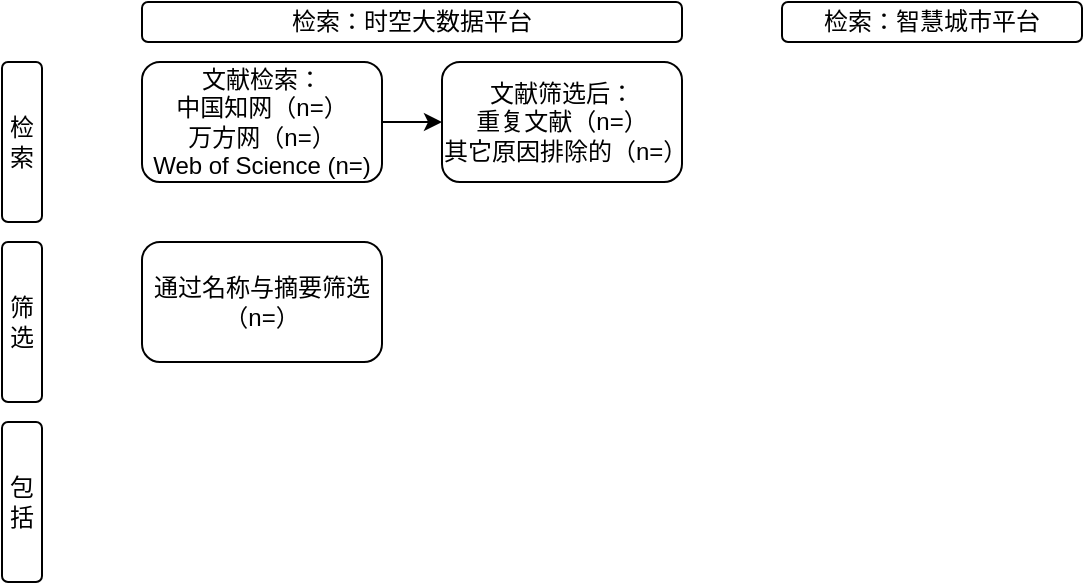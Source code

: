 <mxfile version="24.8.3">
  <diagram name="第 1 页" id="8o8XvhP2dbl5_3nsmxD9">
    <mxGraphModel dx="670" dy="310" grid="1" gridSize="10" guides="1" tooltips="1" connect="1" arrows="1" fold="1" page="1" pageScale="1" pageWidth="827" pageHeight="1169" math="0" shadow="0">
      <root>
        <mxCell id="0" />
        <mxCell id="1" parent="0" />
        <mxCell id="wGT_a7te1NiHUHG1gqh5-1" value="检索" style="rounded=1;whiteSpace=wrap;html=1;" vertex="1" parent="1">
          <mxGeometry x="10" y="150" width="20" height="80" as="geometry" />
        </mxCell>
        <mxCell id="wGT_a7te1NiHUHG1gqh5-2" value="筛选" style="rounded=1;whiteSpace=wrap;html=1;" vertex="1" parent="1">
          <mxGeometry x="10" y="240" width="20" height="80" as="geometry" />
        </mxCell>
        <mxCell id="wGT_a7te1NiHUHG1gqh5-3" value="包括" style="rounded=1;whiteSpace=wrap;html=1;" vertex="1" parent="1">
          <mxGeometry x="10" y="330" width="20" height="80" as="geometry" />
        </mxCell>
        <mxCell id="wGT_a7te1NiHUHG1gqh5-4" value="检索：时空大数据平台" style="rounded=1;whiteSpace=wrap;html=1;" vertex="1" parent="1">
          <mxGeometry x="80" y="120" width="270" height="20" as="geometry" />
        </mxCell>
        <mxCell id="wGT_a7te1NiHUHG1gqh5-5" value="检索：智慧城市平台" style="rounded=1;whiteSpace=wrap;html=1;" vertex="1" parent="1">
          <mxGeometry x="400" y="120" width="150" height="20" as="geometry" />
        </mxCell>
        <mxCell id="wGT_a7te1NiHUHG1gqh5-8" style="edgeStyle=orthogonalEdgeStyle;rounded=0;orthogonalLoop=1;jettySize=auto;html=1;" edge="1" parent="1" source="wGT_a7te1NiHUHG1gqh5-6" target="wGT_a7te1NiHUHG1gqh5-7">
          <mxGeometry relative="1" as="geometry" />
        </mxCell>
        <mxCell id="wGT_a7te1NiHUHG1gqh5-6" value="文献检索：&lt;br&gt;中国知网（n=）&lt;br&gt;万方网（n=）&lt;br&gt;Web of Science (n=)" style="rounded=1;whiteSpace=wrap;html=1;" vertex="1" parent="1">
          <mxGeometry x="80" y="150" width="120" height="60" as="geometry" />
        </mxCell>
        <mxCell id="wGT_a7te1NiHUHG1gqh5-7" value="文献筛选后：&lt;br&gt;重复文献（n=）&lt;br&gt;其它原因排除的（n=）" style="rounded=1;whiteSpace=wrap;html=1;" vertex="1" parent="1">
          <mxGeometry x="230" y="150" width="120" height="60" as="geometry" />
        </mxCell>
        <mxCell id="wGT_a7te1NiHUHG1gqh5-9" value="通过名称与摘要筛选（n=）" style="rounded=1;whiteSpace=wrap;html=1;" vertex="1" parent="1">
          <mxGeometry x="80" y="240" width="120" height="60" as="geometry" />
        </mxCell>
      </root>
    </mxGraphModel>
  </diagram>
</mxfile>

